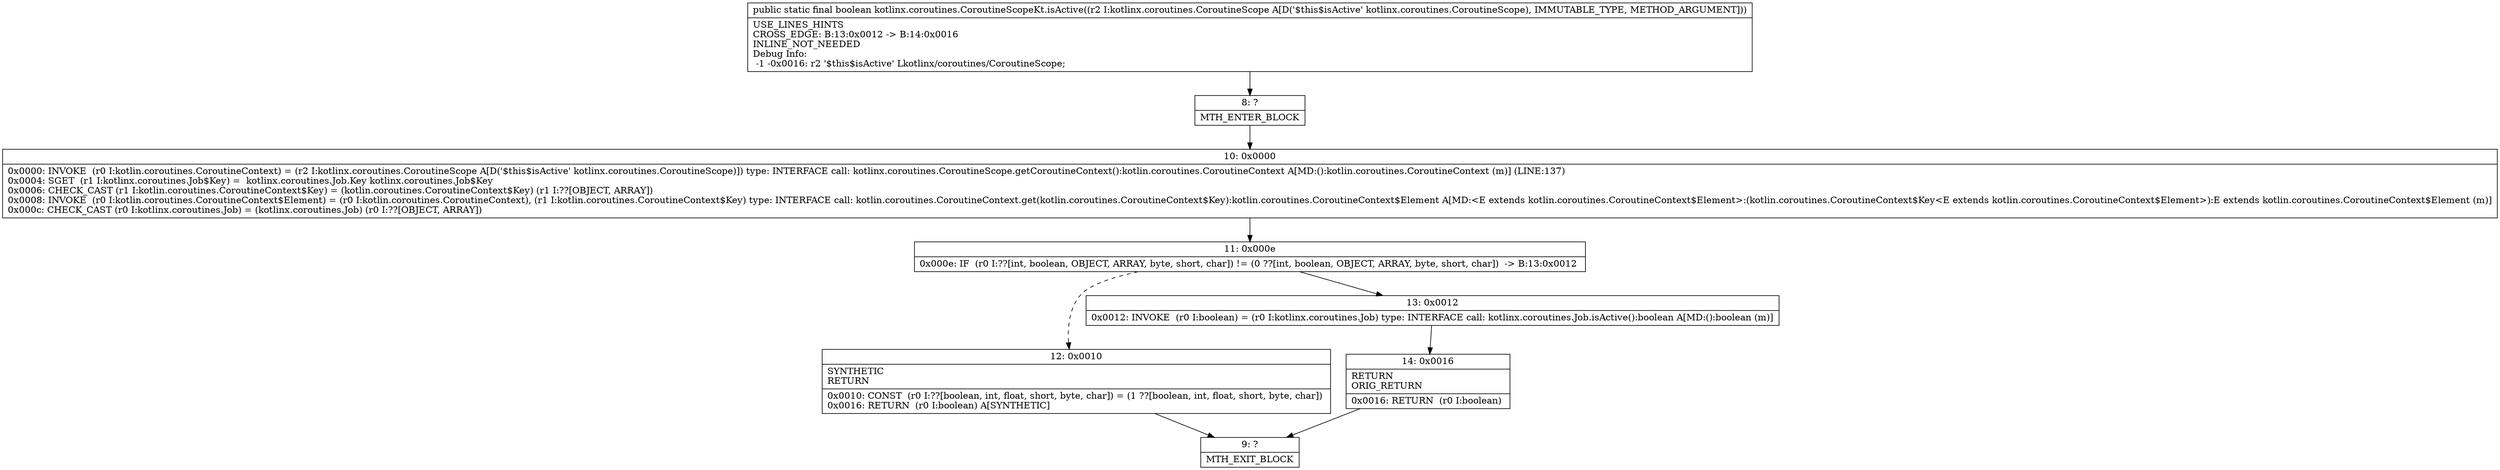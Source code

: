 digraph "CFG forkotlinx.coroutines.CoroutineScopeKt.isActive(Lkotlinx\/coroutines\/CoroutineScope;)Z" {
Node_8 [shape=record,label="{8\:\ ?|MTH_ENTER_BLOCK\l}"];
Node_10 [shape=record,label="{10\:\ 0x0000|0x0000: INVOKE  (r0 I:kotlin.coroutines.CoroutineContext) = (r2 I:kotlinx.coroutines.CoroutineScope A[D('$this$isActive' kotlinx.coroutines.CoroutineScope)]) type: INTERFACE call: kotlinx.coroutines.CoroutineScope.getCoroutineContext():kotlin.coroutines.CoroutineContext A[MD:():kotlin.coroutines.CoroutineContext (m)] (LINE:137)\l0x0004: SGET  (r1 I:kotlinx.coroutines.Job$Key) =  kotlinx.coroutines.Job.Key kotlinx.coroutines.Job$Key \l0x0006: CHECK_CAST (r1 I:kotlin.coroutines.CoroutineContext$Key) = (kotlin.coroutines.CoroutineContext$Key) (r1 I:??[OBJECT, ARRAY]) \l0x0008: INVOKE  (r0 I:kotlin.coroutines.CoroutineContext$Element) = (r0 I:kotlin.coroutines.CoroutineContext), (r1 I:kotlin.coroutines.CoroutineContext$Key) type: INTERFACE call: kotlin.coroutines.CoroutineContext.get(kotlin.coroutines.CoroutineContext$Key):kotlin.coroutines.CoroutineContext$Element A[MD:\<E extends kotlin.coroutines.CoroutineContext$Element\>:(kotlin.coroutines.CoroutineContext$Key\<E extends kotlin.coroutines.CoroutineContext$Element\>):E extends kotlin.coroutines.CoroutineContext$Element (m)]\l0x000c: CHECK_CAST (r0 I:kotlinx.coroutines.Job) = (kotlinx.coroutines.Job) (r0 I:??[OBJECT, ARRAY]) \l}"];
Node_11 [shape=record,label="{11\:\ 0x000e|0x000e: IF  (r0 I:??[int, boolean, OBJECT, ARRAY, byte, short, char]) != (0 ??[int, boolean, OBJECT, ARRAY, byte, short, char])  \-\> B:13:0x0012 \l}"];
Node_12 [shape=record,label="{12\:\ 0x0010|SYNTHETIC\lRETURN\l|0x0010: CONST  (r0 I:??[boolean, int, float, short, byte, char]) = (1 ??[boolean, int, float, short, byte, char]) \l0x0016: RETURN  (r0 I:boolean) A[SYNTHETIC]\l}"];
Node_9 [shape=record,label="{9\:\ ?|MTH_EXIT_BLOCK\l}"];
Node_13 [shape=record,label="{13\:\ 0x0012|0x0012: INVOKE  (r0 I:boolean) = (r0 I:kotlinx.coroutines.Job) type: INTERFACE call: kotlinx.coroutines.Job.isActive():boolean A[MD:():boolean (m)]\l}"];
Node_14 [shape=record,label="{14\:\ 0x0016|RETURN\lORIG_RETURN\l|0x0016: RETURN  (r0 I:boolean) \l}"];
MethodNode[shape=record,label="{public static final boolean kotlinx.coroutines.CoroutineScopeKt.isActive((r2 I:kotlinx.coroutines.CoroutineScope A[D('$this$isActive' kotlinx.coroutines.CoroutineScope), IMMUTABLE_TYPE, METHOD_ARGUMENT]))  | USE_LINES_HINTS\lCROSS_EDGE: B:13:0x0012 \-\> B:14:0x0016\lINLINE_NOT_NEEDED\lDebug Info:\l  \-1 \-0x0016: r2 '$this$isActive' Lkotlinx\/coroutines\/CoroutineScope;\l}"];
MethodNode -> Node_8;Node_8 -> Node_10;
Node_10 -> Node_11;
Node_11 -> Node_12[style=dashed];
Node_11 -> Node_13;
Node_12 -> Node_9;
Node_13 -> Node_14;
Node_14 -> Node_9;
}

